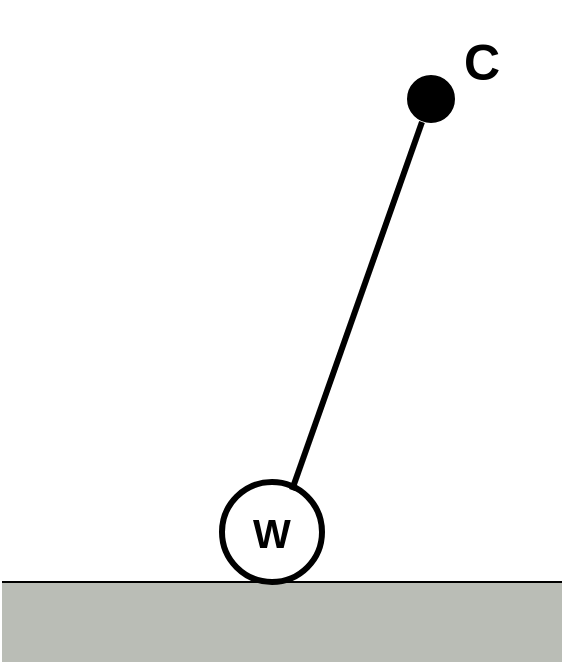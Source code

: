 <mxfile version="21.3.2" type="github">
  <diagram name="Page-1" id="o2rwfdsVmdPVUAqilAZ4">
    <mxGraphModel dx="2002" dy="1315" grid="1" gridSize="10" guides="1" tooltips="1" connect="1" arrows="1" fold="1" page="1" pageScale="1" pageWidth="850" pageHeight="1100" math="0" shadow="0">
      <root>
        <mxCell id="0" />
        <mxCell id="1" parent="0" />
        <mxCell id="_1X5CPcT6_yZaV47p-Ft-8" value="" style="rounded=0;whiteSpace=wrap;html=1;strokeColor=none;fillStyle=auto;fillColor=#babdb6;gradientColor=none;" vertex="1" parent="1">
          <mxGeometry x="280" y="720" width="280" height="40" as="geometry" />
        </mxCell>
        <mxCell id="_1X5CPcT6_yZaV47p-Ft-1" value="&lt;b style=&quot;font-size: 20px;&quot;&gt;W&lt;/b&gt;" style="ellipse;whiteSpace=wrap;html=1;aspect=fixed;fontSize=20;strokeWidth=3;" vertex="1" parent="1">
          <mxGeometry x="390" y="670" width="50" height="50" as="geometry" />
        </mxCell>
        <mxCell id="_1X5CPcT6_yZaV47p-Ft-2" value="" style="endArrow=none;html=1;rounded=0;strokeWidth=3;exitX=0.7;exitY=0.08;exitDx=0;exitDy=0;exitPerimeter=0;" edge="1" parent="1" source="_1X5CPcT6_yZaV47p-Ft-1">
          <mxGeometry width="50" height="50" relative="1" as="geometry">
            <mxPoint x="420" y="670" as="sourcePoint" />
            <mxPoint x="490" y="490" as="targetPoint" />
          </mxGeometry>
        </mxCell>
        <mxCell id="_1X5CPcT6_yZaV47p-Ft-3" value="" style="endArrow=none;html=1;rounded=0;" edge="1" parent="1">
          <mxGeometry width="50" height="50" relative="1" as="geometry">
            <mxPoint x="280" y="720" as="sourcePoint" />
            <mxPoint x="560" y="720" as="targetPoint" />
          </mxGeometry>
        </mxCell>
        <mxCell id="_1X5CPcT6_yZaV47p-Ft-6" value="" style="ellipse;whiteSpace=wrap;html=1;aspect=fixed;fontSize=17;strokeWidth=3;fillColor=#000000;" vertex="1" parent="1">
          <mxGeometry x="484" y="468" width="21" height="21" as="geometry" />
        </mxCell>
        <mxCell id="_1X5CPcT6_yZaV47p-Ft-7" value="C" style="rounded=0;whiteSpace=wrap;html=1;fillColor=none;strokeColor=none;fontSize=25;fontStyle=1;fontFamily=Helvetica;" vertex="1" parent="1">
          <mxGeometry x="490" y="429" width="60" height="60" as="geometry" />
        </mxCell>
      </root>
    </mxGraphModel>
  </diagram>
</mxfile>
